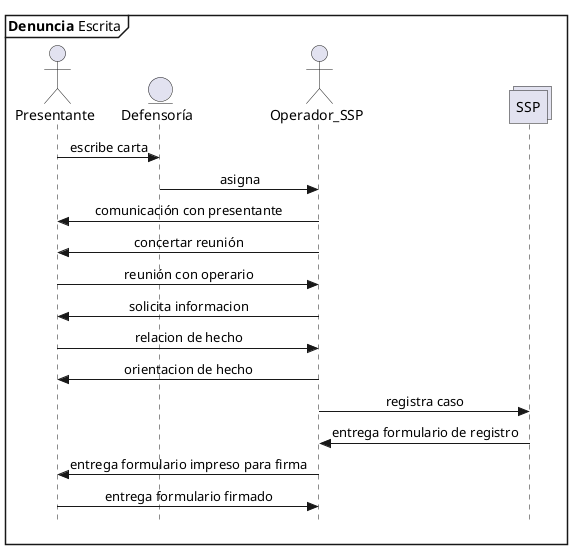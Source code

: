 @startuml Denuncia_Escrita
skinparam Style strictuml
skinparam SequenceMessageAlignment center

mainframe **Denuncia** Escrita

actor Presentante as pre
entity Defensoría as def
actor Operador_SSP as opssp
collections SSP 


pre -> def: escribe carta
def->opssp: asigna
opssp->pre:comunicación con presentante
opssp->pre:concertar reunión
pre->opssp:reunión con operario
opssp -> pre : solicita informacion
pre->opssp:relacion de hecho
opssp->pre:orientacion de hecho
opssp->SSP:registra caso
SSP->opssp: entrega formulario de registro
opssp->pre:entrega formulario impreso para firma
pre->opssp:entrega formulario firmado



@enduml